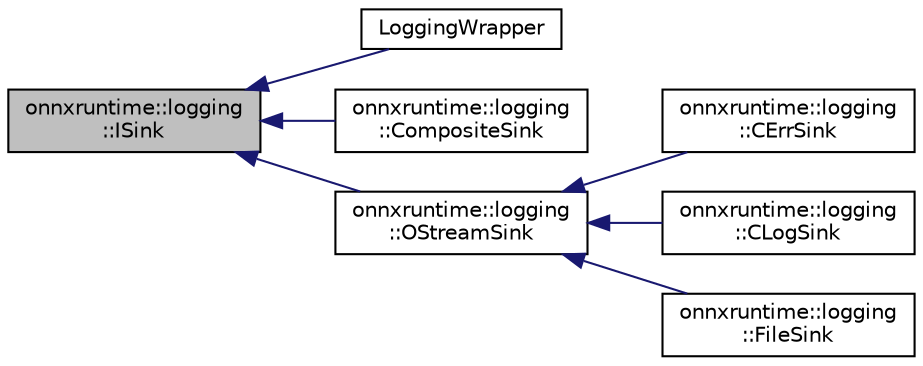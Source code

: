 digraph "onnxruntime::logging::ISink"
{
  edge [fontname="Helvetica",fontsize="10",labelfontname="Helvetica",labelfontsize="10"];
  node [fontname="Helvetica",fontsize="10",shape=record];
  rankdir="LR";
  Node0 [label="onnxruntime::logging\l::ISink",height=0.2,width=0.4,color="black", fillcolor="grey75", style="filled", fontcolor="black"];
  Node0 -> Node1 [dir="back",color="midnightblue",fontsize="10",style="solid",fontname="Helvetica"];
  Node1 [label="LoggingWrapper",height=0.2,width=0.4,color="black", fillcolor="white", style="filled",URL="$classLoggingWrapper.html"];
  Node0 -> Node2 [dir="back",color="midnightblue",fontsize="10",style="solid",fontname="Helvetica"];
  Node2 [label="onnxruntime::logging\l::CompositeSink",height=0.2,width=0.4,color="black", fillcolor="white", style="filled",URL="$classonnxruntime_1_1logging_1_1CompositeSink.html",tooltip="Class that abstracts multiple ISink instances being written to. "];
  Node0 -> Node3 [dir="back",color="midnightblue",fontsize="10",style="solid",fontname="Helvetica"];
  Node3 [label="onnxruntime::logging\l::OStreamSink",height=0.2,width=0.4,color="black", fillcolor="white", style="filled",URL="$classonnxruntime_1_1logging_1_1OStreamSink.html",tooltip="A std::ostream based ISink "];
  Node3 -> Node4 [dir="back",color="midnightblue",fontsize="10",style="solid",fontname="Helvetica"];
  Node4 [label="onnxruntime::logging\l::CErrSink",height=0.2,width=0.4,color="black", fillcolor="white", style="filled",URL="$classonnxruntime_1_1logging_1_1CErrSink.html",tooltip="A std::cerr based ISink "];
  Node3 -> Node5 [dir="back",color="midnightblue",fontsize="10",style="solid",fontname="Helvetica"];
  Node5 [label="onnxruntime::logging\l::CLogSink",height=0.2,width=0.4,color="black", fillcolor="white", style="filled",URL="$classonnxruntime_1_1logging_1_1CLogSink.html",tooltip="A std::clog based ISink "];
  Node3 -> Node6 [dir="back",color="midnightblue",fontsize="10",style="solid",fontname="Helvetica"];
  Node6 [label="onnxruntime::logging\l::FileSink",height=0.2,width=0.4,color="black", fillcolor="white", style="filled",URL="$classonnxruntime_1_1logging_1_1FileSink.html",tooltip="ISink that writes to a file. "];
}
